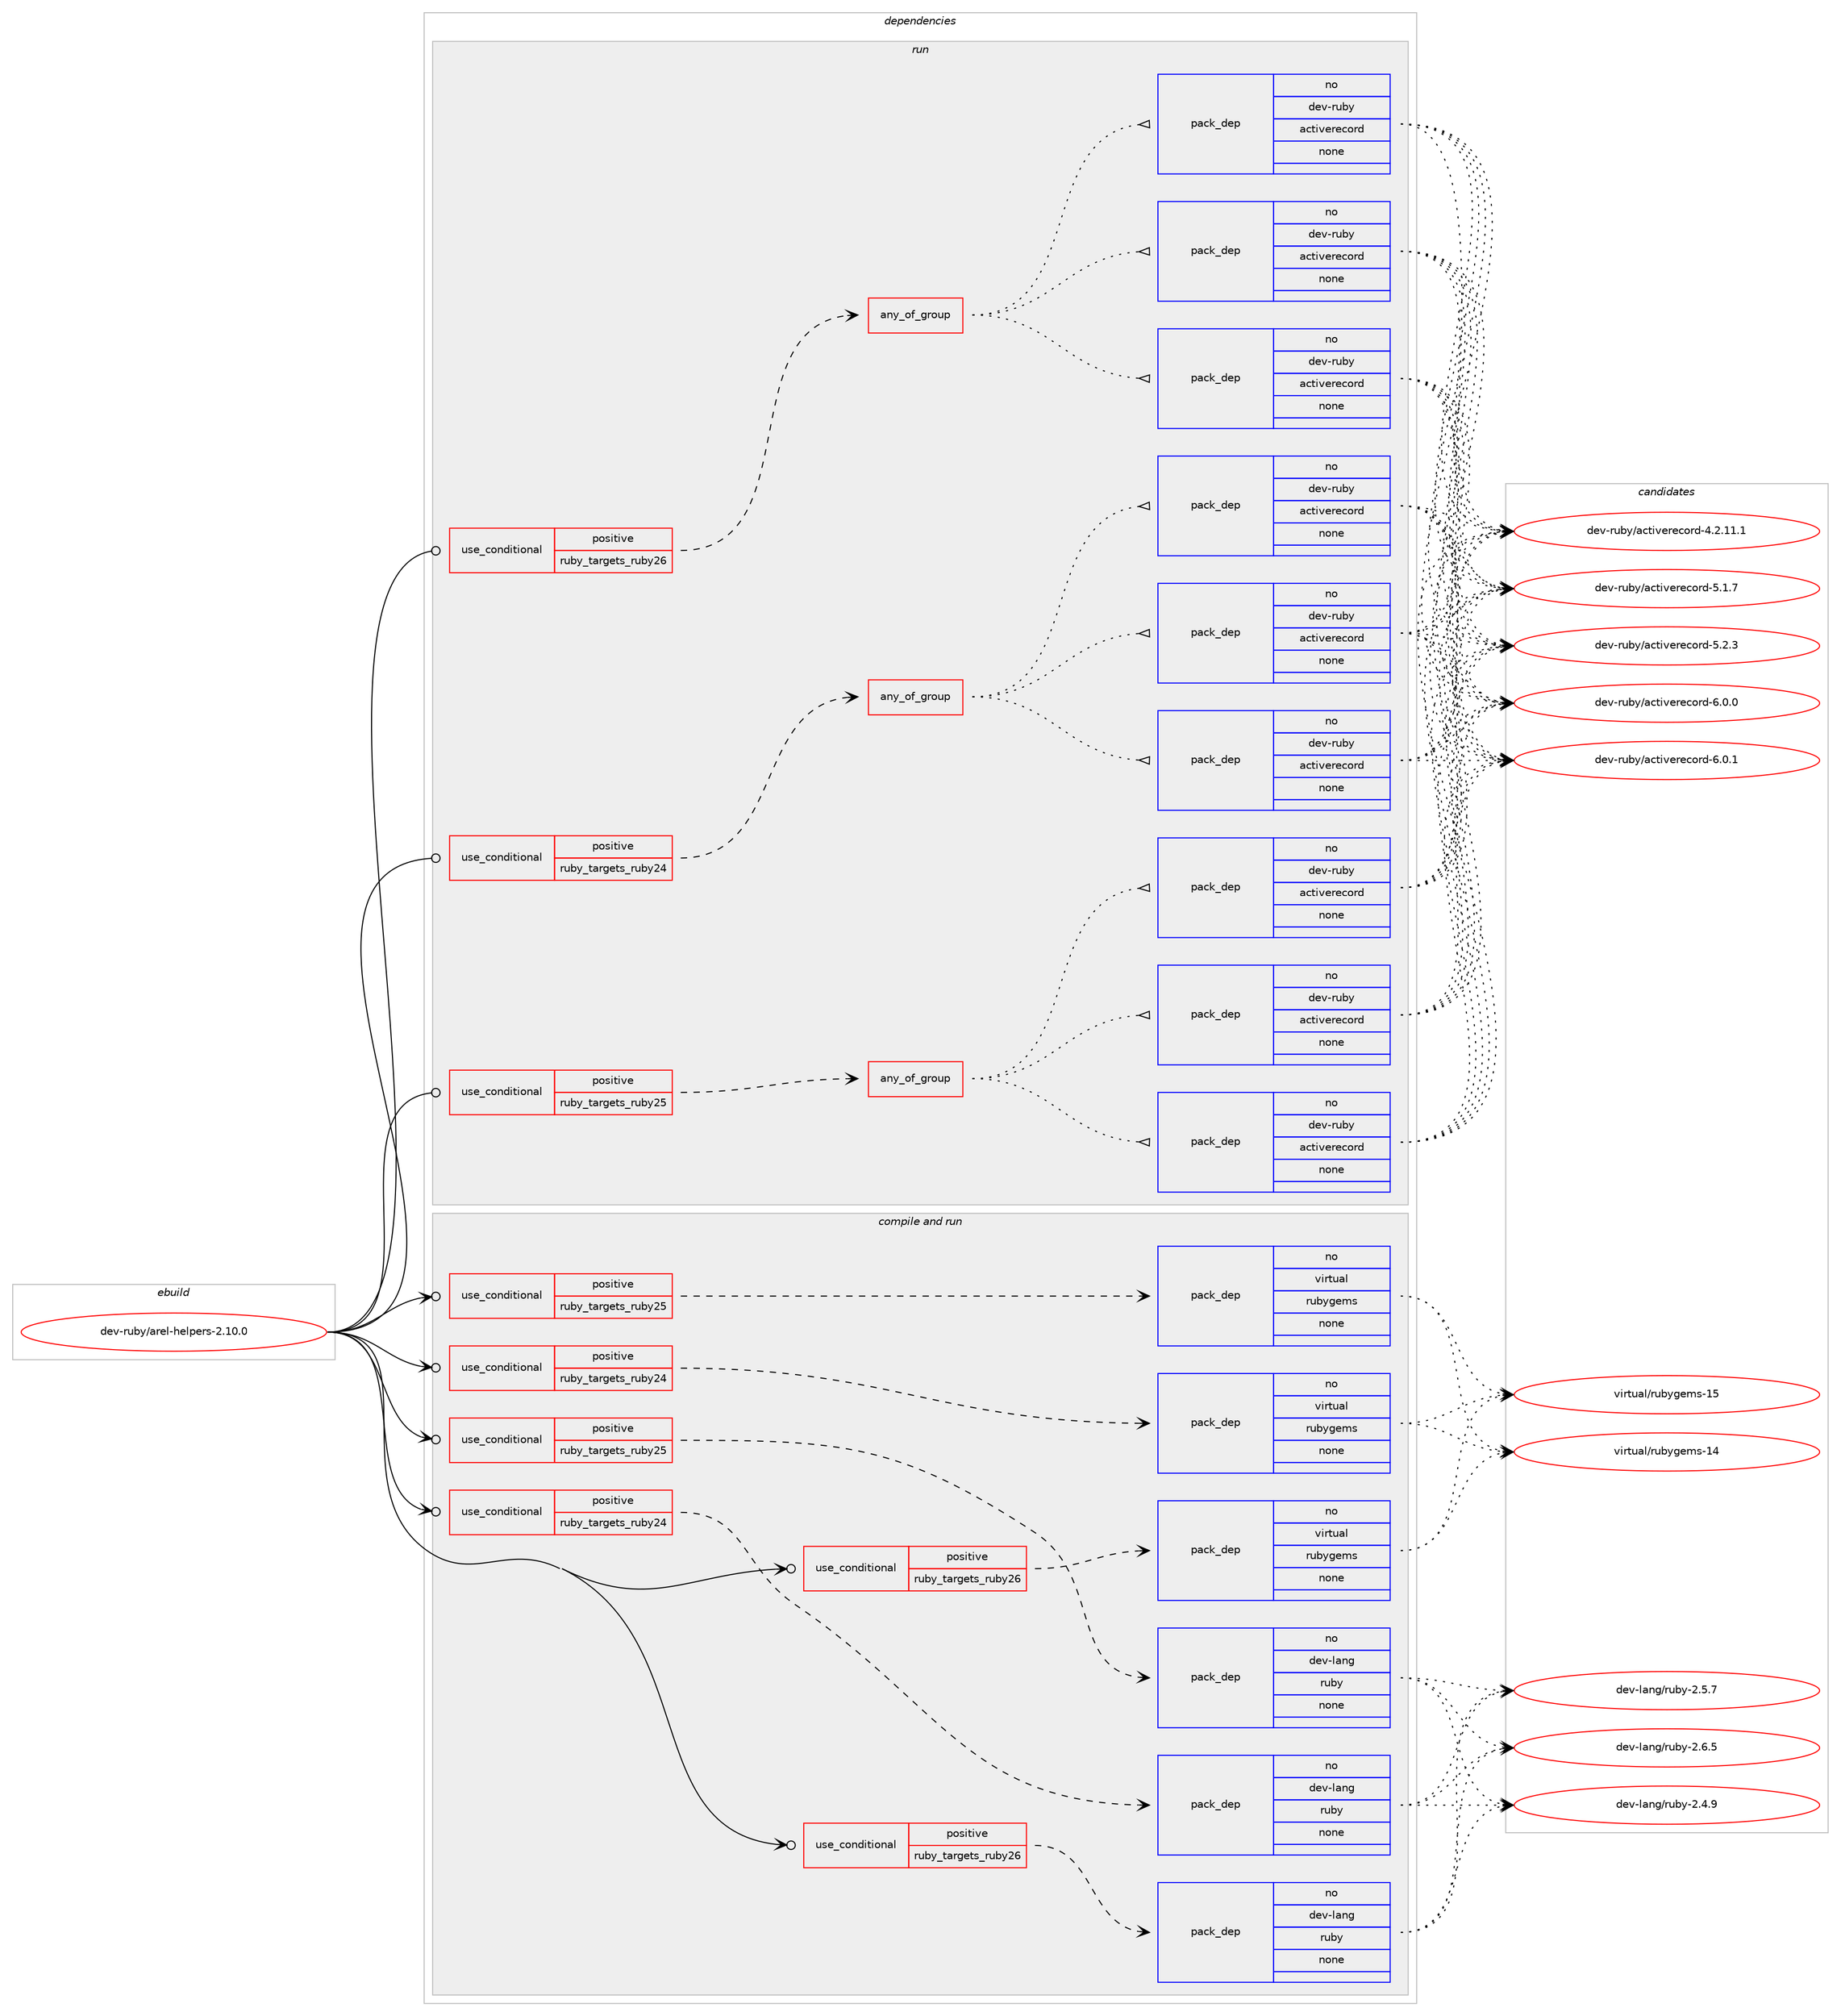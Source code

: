 digraph prolog {

# *************
# Graph options
# *************

newrank=true;
concentrate=true;
compound=true;
graph [rankdir=LR,fontname=Helvetica,fontsize=10,ranksep=1.5];#, ranksep=2.5, nodesep=0.2];
edge  [arrowhead=vee];
node  [fontname=Helvetica,fontsize=10];

# **********
# The ebuild
# **********

subgraph cluster_leftcol {
color=gray;
rank=same;
label=<<i>ebuild</i>>;
id [label="dev-ruby/arel-helpers-2.10.0", color=red, width=4, href="../dev-ruby/arel-helpers-2.10.0.svg"];
}

# ****************
# The dependencies
# ****************

subgraph cluster_midcol {
color=gray;
label=<<i>dependencies</i>>;
subgraph cluster_compile {
fillcolor="#eeeeee";
style=filled;
label=<<i>compile</i>>;
}
subgraph cluster_compileandrun {
fillcolor="#eeeeee";
style=filled;
label=<<i>compile and run</i>>;
subgraph cond157963 {
dependency676679 [label=<<TABLE BORDER="0" CELLBORDER="1" CELLSPACING="0" CELLPADDING="4"><TR><TD ROWSPAN="3" CELLPADDING="10">use_conditional</TD></TR><TR><TD>positive</TD></TR><TR><TD>ruby_targets_ruby24</TD></TR></TABLE>>, shape=none, color=red];
subgraph pack506777 {
dependency676680 [label=<<TABLE BORDER="0" CELLBORDER="1" CELLSPACING="0" CELLPADDING="4" WIDTH="220"><TR><TD ROWSPAN="6" CELLPADDING="30">pack_dep</TD></TR><TR><TD WIDTH="110">no</TD></TR><TR><TD>dev-lang</TD></TR><TR><TD>ruby</TD></TR><TR><TD>none</TD></TR><TR><TD></TD></TR></TABLE>>, shape=none, color=blue];
}
dependency676679:e -> dependency676680:w [weight=20,style="dashed",arrowhead="vee"];
}
id:e -> dependency676679:w [weight=20,style="solid",arrowhead="odotvee"];
subgraph cond157964 {
dependency676681 [label=<<TABLE BORDER="0" CELLBORDER="1" CELLSPACING="0" CELLPADDING="4"><TR><TD ROWSPAN="3" CELLPADDING="10">use_conditional</TD></TR><TR><TD>positive</TD></TR><TR><TD>ruby_targets_ruby24</TD></TR></TABLE>>, shape=none, color=red];
subgraph pack506778 {
dependency676682 [label=<<TABLE BORDER="0" CELLBORDER="1" CELLSPACING="0" CELLPADDING="4" WIDTH="220"><TR><TD ROWSPAN="6" CELLPADDING="30">pack_dep</TD></TR><TR><TD WIDTH="110">no</TD></TR><TR><TD>virtual</TD></TR><TR><TD>rubygems</TD></TR><TR><TD>none</TD></TR><TR><TD></TD></TR></TABLE>>, shape=none, color=blue];
}
dependency676681:e -> dependency676682:w [weight=20,style="dashed",arrowhead="vee"];
}
id:e -> dependency676681:w [weight=20,style="solid",arrowhead="odotvee"];
subgraph cond157965 {
dependency676683 [label=<<TABLE BORDER="0" CELLBORDER="1" CELLSPACING="0" CELLPADDING="4"><TR><TD ROWSPAN="3" CELLPADDING="10">use_conditional</TD></TR><TR><TD>positive</TD></TR><TR><TD>ruby_targets_ruby25</TD></TR></TABLE>>, shape=none, color=red];
subgraph pack506779 {
dependency676684 [label=<<TABLE BORDER="0" CELLBORDER="1" CELLSPACING="0" CELLPADDING="4" WIDTH="220"><TR><TD ROWSPAN="6" CELLPADDING="30">pack_dep</TD></TR><TR><TD WIDTH="110">no</TD></TR><TR><TD>dev-lang</TD></TR><TR><TD>ruby</TD></TR><TR><TD>none</TD></TR><TR><TD></TD></TR></TABLE>>, shape=none, color=blue];
}
dependency676683:e -> dependency676684:w [weight=20,style="dashed",arrowhead="vee"];
}
id:e -> dependency676683:w [weight=20,style="solid",arrowhead="odotvee"];
subgraph cond157966 {
dependency676685 [label=<<TABLE BORDER="0" CELLBORDER="1" CELLSPACING="0" CELLPADDING="4"><TR><TD ROWSPAN="3" CELLPADDING="10">use_conditional</TD></TR><TR><TD>positive</TD></TR><TR><TD>ruby_targets_ruby25</TD></TR></TABLE>>, shape=none, color=red];
subgraph pack506780 {
dependency676686 [label=<<TABLE BORDER="0" CELLBORDER="1" CELLSPACING="0" CELLPADDING="4" WIDTH="220"><TR><TD ROWSPAN="6" CELLPADDING="30">pack_dep</TD></TR><TR><TD WIDTH="110">no</TD></TR><TR><TD>virtual</TD></TR><TR><TD>rubygems</TD></TR><TR><TD>none</TD></TR><TR><TD></TD></TR></TABLE>>, shape=none, color=blue];
}
dependency676685:e -> dependency676686:w [weight=20,style="dashed",arrowhead="vee"];
}
id:e -> dependency676685:w [weight=20,style="solid",arrowhead="odotvee"];
subgraph cond157967 {
dependency676687 [label=<<TABLE BORDER="0" CELLBORDER="1" CELLSPACING="0" CELLPADDING="4"><TR><TD ROWSPAN="3" CELLPADDING="10">use_conditional</TD></TR><TR><TD>positive</TD></TR><TR><TD>ruby_targets_ruby26</TD></TR></TABLE>>, shape=none, color=red];
subgraph pack506781 {
dependency676688 [label=<<TABLE BORDER="0" CELLBORDER="1" CELLSPACING="0" CELLPADDING="4" WIDTH="220"><TR><TD ROWSPAN="6" CELLPADDING="30">pack_dep</TD></TR><TR><TD WIDTH="110">no</TD></TR><TR><TD>dev-lang</TD></TR><TR><TD>ruby</TD></TR><TR><TD>none</TD></TR><TR><TD></TD></TR></TABLE>>, shape=none, color=blue];
}
dependency676687:e -> dependency676688:w [weight=20,style="dashed",arrowhead="vee"];
}
id:e -> dependency676687:w [weight=20,style="solid",arrowhead="odotvee"];
subgraph cond157968 {
dependency676689 [label=<<TABLE BORDER="0" CELLBORDER="1" CELLSPACING="0" CELLPADDING="4"><TR><TD ROWSPAN="3" CELLPADDING="10">use_conditional</TD></TR><TR><TD>positive</TD></TR><TR><TD>ruby_targets_ruby26</TD></TR></TABLE>>, shape=none, color=red];
subgraph pack506782 {
dependency676690 [label=<<TABLE BORDER="0" CELLBORDER="1" CELLSPACING="0" CELLPADDING="4" WIDTH="220"><TR><TD ROWSPAN="6" CELLPADDING="30">pack_dep</TD></TR><TR><TD WIDTH="110">no</TD></TR><TR><TD>virtual</TD></TR><TR><TD>rubygems</TD></TR><TR><TD>none</TD></TR><TR><TD></TD></TR></TABLE>>, shape=none, color=blue];
}
dependency676689:e -> dependency676690:w [weight=20,style="dashed",arrowhead="vee"];
}
id:e -> dependency676689:w [weight=20,style="solid",arrowhead="odotvee"];
}
subgraph cluster_run {
fillcolor="#eeeeee";
style=filled;
label=<<i>run</i>>;
subgraph cond157969 {
dependency676691 [label=<<TABLE BORDER="0" CELLBORDER="1" CELLSPACING="0" CELLPADDING="4"><TR><TD ROWSPAN="3" CELLPADDING="10">use_conditional</TD></TR><TR><TD>positive</TD></TR><TR><TD>ruby_targets_ruby24</TD></TR></TABLE>>, shape=none, color=red];
subgraph any11561 {
dependency676692 [label=<<TABLE BORDER="0" CELLBORDER="1" CELLSPACING="0" CELLPADDING="4"><TR><TD CELLPADDING="10">any_of_group</TD></TR></TABLE>>, shape=none, color=red];subgraph pack506783 {
dependency676693 [label=<<TABLE BORDER="0" CELLBORDER="1" CELLSPACING="0" CELLPADDING="4" WIDTH="220"><TR><TD ROWSPAN="6" CELLPADDING="30">pack_dep</TD></TR><TR><TD WIDTH="110">no</TD></TR><TR><TD>dev-ruby</TD></TR><TR><TD>activerecord</TD></TR><TR><TD>none</TD></TR><TR><TD></TD></TR></TABLE>>, shape=none, color=blue];
}
dependency676692:e -> dependency676693:w [weight=20,style="dotted",arrowhead="oinv"];
subgraph pack506784 {
dependency676694 [label=<<TABLE BORDER="0" CELLBORDER="1" CELLSPACING="0" CELLPADDING="4" WIDTH="220"><TR><TD ROWSPAN="6" CELLPADDING="30">pack_dep</TD></TR><TR><TD WIDTH="110">no</TD></TR><TR><TD>dev-ruby</TD></TR><TR><TD>activerecord</TD></TR><TR><TD>none</TD></TR><TR><TD></TD></TR></TABLE>>, shape=none, color=blue];
}
dependency676692:e -> dependency676694:w [weight=20,style="dotted",arrowhead="oinv"];
subgraph pack506785 {
dependency676695 [label=<<TABLE BORDER="0" CELLBORDER="1" CELLSPACING="0" CELLPADDING="4" WIDTH="220"><TR><TD ROWSPAN="6" CELLPADDING="30">pack_dep</TD></TR><TR><TD WIDTH="110">no</TD></TR><TR><TD>dev-ruby</TD></TR><TR><TD>activerecord</TD></TR><TR><TD>none</TD></TR><TR><TD></TD></TR></TABLE>>, shape=none, color=blue];
}
dependency676692:e -> dependency676695:w [weight=20,style="dotted",arrowhead="oinv"];
}
dependency676691:e -> dependency676692:w [weight=20,style="dashed",arrowhead="vee"];
}
id:e -> dependency676691:w [weight=20,style="solid",arrowhead="odot"];
subgraph cond157970 {
dependency676696 [label=<<TABLE BORDER="0" CELLBORDER="1" CELLSPACING="0" CELLPADDING="4"><TR><TD ROWSPAN="3" CELLPADDING="10">use_conditional</TD></TR><TR><TD>positive</TD></TR><TR><TD>ruby_targets_ruby25</TD></TR></TABLE>>, shape=none, color=red];
subgraph any11562 {
dependency676697 [label=<<TABLE BORDER="0" CELLBORDER="1" CELLSPACING="0" CELLPADDING="4"><TR><TD CELLPADDING="10">any_of_group</TD></TR></TABLE>>, shape=none, color=red];subgraph pack506786 {
dependency676698 [label=<<TABLE BORDER="0" CELLBORDER="1" CELLSPACING="0" CELLPADDING="4" WIDTH="220"><TR><TD ROWSPAN="6" CELLPADDING="30">pack_dep</TD></TR><TR><TD WIDTH="110">no</TD></TR><TR><TD>dev-ruby</TD></TR><TR><TD>activerecord</TD></TR><TR><TD>none</TD></TR><TR><TD></TD></TR></TABLE>>, shape=none, color=blue];
}
dependency676697:e -> dependency676698:w [weight=20,style="dotted",arrowhead="oinv"];
subgraph pack506787 {
dependency676699 [label=<<TABLE BORDER="0" CELLBORDER="1" CELLSPACING="0" CELLPADDING="4" WIDTH="220"><TR><TD ROWSPAN="6" CELLPADDING="30">pack_dep</TD></TR><TR><TD WIDTH="110">no</TD></TR><TR><TD>dev-ruby</TD></TR><TR><TD>activerecord</TD></TR><TR><TD>none</TD></TR><TR><TD></TD></TR></TABLE>>, shape=none, color=blue];
}
dependency676697:e -> dependency676699:w [weight=20,style="dotted",arrowhead="oinv"];
subgraph pack506788 {
dependency676700 [label=<<TABLE BORDER="0" CELLBORDER="1" CELLSPACING="0" CELLPADDING="4" WIDTH="220"><TR><TD ROWSPAN="6" CELLPADDING="30">pack_dep</TD></TR><TR><TD WIDTH="110">no</TD></TR><TR><TD>dev-ruby</TD></TR><TR><TD>activerecord</TD></TR><TR><TD>none</TD></TR><TR><TD></TD></TR></TABLE>>, shape=none, color=blue];
}
dependency676697:e -> dependency676700:w [weight=20,style="dotted",arrowhead="oinv"];
}
dependency676696:e -> dependency676697:w [weight=20,style="dashed",arrowhead="vee"];
}
id:e -> dependency676696:w [weight=20,style="solid",arrowhead="odot"];
subgraph cond157971 {
dependency676701 [label=<<TABLE BORDER="0" CELLBORDER="1" CELLSPACING="0" CELLPADDING="4"><TR><TD ROWSPAN="3" CELLPADDING="10">use_conditional</TD></TR><TR><TD>positive</TD></TR><TR><TD>ruby_targets_ruby26</TD></TR></TABLE>>, shape=none, color=red];
subgraph any11563 {
dependency676702 [label=<<TABLE BORDER="0" CELLBORDER="1" CELLSPACING="0" CELLPADDING="4"><TR><TD CELLPADDING="10">any_of_group</TD></TR></TABLE>>, shape=none, color=red];subgraph pack506789 {
dependency676703 [label=<<TABLE BORDER="0" CELLBORDER="1" CELLSPACING="0" CELLPADDING="4" WIDTH="220"><TR><TD ROWSPAN="6" CELLPADDING="30">pack_dep</TD></TR><TR><TD WIDTH="110">no</TD></TR><TR><TD>dev-ruby</TD></TR><TR><TD>activerecord</TD></TR><TR><TD>none</TD></TR><TR><TD></TD></TR></TABLE>>, shape=none, color=blue];
}
dependency676702:e -> dependency676703:w [weight=20,style="dotted",arrowhead="oinv"];
subgraph pack506790 {
dependency676704 [label=<<TABLE BORDER="0" CELLBORDER="1" CELLSPACING="0" CELLPADDING="4" WIDTH="220"><TR><TD ROWSPAN="6" CELLPADDING="30">pack_dep</TD></TR><TR><TD WIDTH="110">no</TD></TR><TR><TD>dev-ruby</TD></TR><TR><TD>activerecord</TD></TR><TR><TD>none</TD></TR><TR><TD></TD></TR></TABLE>>, shape=none, color=blue];
}
dependency676702:e -> dependency676704:w [weight=20,style="dotted",arrowhead="oinv"];
subgraph pack506791 {
dependency676705 [label=<<TABLE BORDER="0" CELLBORDER="1" CELLSPACING="0" CELLPADDING="4" WIDTH="220"><TR><TD ROWSPAN="6" CELLPADDING="30">pack_dep</TD></TR><TR><TD WIDTH="110">no</TD></TR><TR><TD>dev-ruby</TD></TR><TR><TD>activerecord</TD></TR><TR><TD>none</TD></TR><TR><TD></TD></TR></TABLE>>, shape=none, color=blue];
}
dependency676702:e -> dependency676705:w [weight=20,style="dotted",arrowhead="oinv"];
}
dependency676701:e -> dependency676702:w [weight=20,style="dashed",arrowhead="vee"];
}
id:e -> dependency676701:w [weight=20,style="solid",arrowhead="odot"];
}
}

# **************
# The candidates
# **************

subgraph cluster_choices {
rank=same;
color=gray;
label=<<i>candidates</i>>;

subgraph choice506777 {
color=black;
nodesep=1;
choice10010111845108971101034711411798121455046524657 [label="dev-lang/ruby-2.4.9", color=red, width=4,href="../dev-lang/ruby-2.4.9.svg"];
choice10010111845108971101034711411798121455046534655 [label="dev-lang/ruby-2.5.7", color=red, width=4,href="../dev-lang/ruby-2.5.7.svg"];
choice10010111845108971101034711411798121455046544653 [label="dev-lang/ruby-2.6.5", color=red, width=4,href="../dev-lang/ruby-2.6.5.svg"];
dependency676680:e -> choice10010111845108971101034711411798121455046524657:w [style=dotted,weight="100"];
dependency676680:e -> choice10010111845108971101034711411798121455046534655:w [style=dotted,weight="100"];
dependency676680:e -> choice10010111845108971101034711411798121455046544653:w [style=dotted,weight="100"];
}
subgraph choice506778 {
color=black;
nodesep=1;
choice118105114116117971084711411798121103101109115454952 [label="virtual/rubygems-14", color=red, width=4,href="../virtual/rubygems-14.svg"];
choice118105114116117971084711411798121103101109115454953 [label="virtual/rubygems-15", color=red, width=4,href="../virtual/rubygems-15.svg"];
dependency676682:e -> choice118105114116117971084711411798121103101109115454952:w [style=dotted,weight="100"];
dependency676682:e -> choice118105114116117971084711411798121103101109115454953:w [style=dotted,weight="100"];
}
subgraph choice506779 {
color=black;
nodesep=1;
choice10010111845108971101034711411798121455046524657 [label="dev-lang/ruby-2.4.9", color=red, width=4,href="../dev-lang/ruby-2.4.9.svg"];
choice10010111845108971101034711411798121455046534655 [label="dev-lang/ruby-2.5.7", color=red, width=4,href="../dev-lang/ruby-2.5.7.svg"];
choice10010111845108971101034711411798121455046544653 [label="dev-lang/ruby-2.6.5", color=red, width=4,href="../dev-lang/ruby-2.6.5.svg"];
dependency676684:e -> choice10010111845108971101034711411798121455046524657:w [style=dotted,weight="100"];
dependency676684:e -> choice10010111845108971101034711411798121455046534655:w [style=dotted,weight="100"];
dependency676684:e -> choice10010111845108971101034711411798121455046544653:w [style=dotted,weight="100"];
}
subgraph choice506780 {
color=black;
nodesep=1;
choice118105114116117971084711411798121103101109115454952 [label="virtual/rubygems-14", color=red, width=4,href="../virtual/rubygems-14.svg"];
choice118105114116117971084711411798121103101109115454953 [label="virtual/rubygems-15", color=red, width=4,href="../virtual/rubygems-15.svg"];
dependency676686:e -> choice118105114116117971084711411798121103101109115454952:w [style=dotted,weight="100"];
dependency676686:e -> choice118105114116117971084711411798121103101109115454953:w [style=dotted,weight="100"];
}
subgraph choice506781 {
color=black;
nodesep=1;
choice10010111845108971101034711411798121455046524657 [label="dev-lang/ruby-2.4.9", color=red, width=4,href="../dev-lang/ruby-2.4.9.svg"];
choice10010111845108971101034711411798121455046534655 [label="dev-lang/ruby-2.5.7", color=red, width=4,href="../dev-lang/ruby-2.5.7.svg"];
choice10010111845108971101034711411798121455046544653 [label="dev-lang/ruby-2.6.5", color=red, width=4,href="../dev-lang/ruby-2.6.5.svg"];
dependency676688:e -> choice10010111845108971101034711411798121455046524657:w [style=dotted,weight="100"];
dependency676688:e -> choice10010111845108971101034711411798121455046534655:w [style=dotted,weight="100"];
dependency676688:e -> choice10010111845108971101034711411798121455046544653:w [style=dotted,weight="100"];
}
subgraph choice506782 {
color=black;
nodesep=1;
choice118105114116117971084711411798121103101109115454952 [label="virtual/rubygems-14", color=red, width=4,href="../virtual/rubygems-14.svg"];
choice118105114116117971084711411798121103101109115454953 [label="virtual/rubygems-15", color=red, width=4,href="../virtual/rubygems-15.svg"];
dependency676690:e -> choice118105114116117971084711411798121103101109115454952:w [style=dotted,weight="100"];
dependency676690:e -> choice118105114116117971084711411798121103101109115454953:w [style=dotted,weight="100"];
}
subgraph choice506783 {
color=black;
nodesep=1;
choice100101118451141179812147979911610511810111410199111114100455246504649494649 [label="dev-ruby/activerecord-4.2.11.1", color=red, width=4,href="../dev-ruby/activerecord-4.2.11.1.svg"];
choice100101118451141179812147979911610511810111410199111114100455346494655 [label="dev-ruby/activerecord-5.1.7", color=red, width=4,href="../dev-ruby/activerecord-5.1.7.svg"];
choice100101118451141179812147979911610511810111410199111114100455346504651 [label="dev-ruby/activerecord-5.2.3", color=red, width=4,href="../dev-ruby/activerecord-5.2.3.svg"];
choice100101118451141179812147979911610511810111410199111114100455446484648 [label="dev-ruby/activerecord-6.0.0", color=red, width=4,href="../dev-ruby/activerecord-6.0.0.svg"];
choice100101118451141179812147979911610511810111410199111114100455446484649 [label="dev-ruby/activerecord-6.0.1", color=red, width=4,href="../dev-ruby/activerecord-6.0.1.svg"];
dependency676693:e -> choice100101118451141179812147979911610511810111410199111114100455246504649494649:w [style=dotted,weight="100"];
dependency676693:e -> choice100101118451141179812147979911610511810111410199111114100455346494655:w [style=dotted,weight="100"];
dependency676693:e -> choice100101118451141179812147979911610511810111410199111114100455346504651:w [style=dotted,weight="100"];
dependency676693:e -> choice100101118451141179812147979911610511810111410199111114100455446484648:w [style=dotted,weight="100"];
dependency676693:e -> choice100101118451141179812147979911610511810111410199111114100455446484649:w [style=dotted,weight="100"];
}
subgraph choice506784 {
color=black;
nodesep=1;
choice100101118451141179812147979911610511810111410199111114100455246504649494649 [label="dev-ruby/activerecord-4.2.11.1", color=red, width=4,href="../dev-ruby/activerecord-4.2.11.1.svg"];
choice100101118451141179812147979911610511810111410199111114100455346494655 [label="dev-ruby/activerecord-5.1.7", color=red, width=4,href="../dev-ruby/activerecord-5.1.7.svg"];
choice100101118451141179812147979911610511810111410199111114100455346504651 [label="dev-ruby/activerecord-5.2.3", color=red, width=4,href="../dev-ruby/activerecord-5.2.3.svg"];
choice100101118451141179812147979911610511810111410199111114100455446484648 [label="dev-ruby/activerecord-6.0.0", color=red, width=4,href="../dev-ruby/activerecord-6.0.0.svg"];
choice100101118451141179812147979911610511810111410199111114100455446484649 [label="dev-ruby/activerecord-6.0.1", color=red, width=4,href="../dev-ruby/activerecord-6.0.1.svg"];
dependency676694:e -> choice100101118451141179812147979911610511810111410199111114100455246504649494649:w [style=dotted,weight="100"];
dependency676694:e -> choice100101118451141179812147979911610511810111410199111114100455346494655:w [style=dotted,weight="100"];
dependency676694:e -> choice100101118451141179812147979911610511810111410199111114100455346504651:w [style=dotted,weight="100"];
dependency676694:e -> choice100101118451141179812147979911610511810111410199111114100455446484648:w [style=dotted,weight="100"];
dependency676694:e -> choice100101118451141179812147979911610511810111410199111114100455446484649:w [style=dotted,weight="100"];
}
subgraph choice506785 {
color=black;
nodesep=1;
choice100101118451141179812147979911610511810111410199111114100455246504649494649 [label="dev-ruby/activerecord-4.2.11.1", color=red, width=4,href="../dev-ruby/activerecord-4.2.11.1.svg"];
choice100101118451141179812147979911610511810111410199111114100455346494655 [label="dev-ruby/activerecord-5.1.7", color=red, width=4,href="../dev-ruby/activerecord-5.1.7.svg"];
choice100101118451141179812147979911610511810111410199111114100455346504651 [label="dev-ruby/activerecord-5.2.3", color=red, width=4,href="../dev-ruby/activerecord-5.2.3.svg"];
choice100101118451141179812147979911610511810111410199111114100455446484648 [label="dev-ruby/activerecord-6.0.0", color=red, width=4,href="../dev-ruby/activerecord-6.0.0.svg"];
choice100101118451141179812147979911610511810111410199111114100455446484649 [label="dev-ruby/activerecord-6.0.1", color=red, width=4,href="../dev-ruby/activerecord-6.0.1.svg"];
dependency676695:e -> choice100101118451141179812147979911610511810111410199111114100455246504649494649:w [style=dotted,weight="100"];
dependency676695:e -> choice100101118451141179812147979911610511810111410199111114100455346494655:w [style=dotted,weight="100"];
dependency676695:e -> choice100101118451141179812147979911610511810111410199111114100455346504651:w [style=dotted,weight="100"];
dependency676695:e -> choice100101118451141179812147979911610511810111410199111114100455446484648:w [style=dotted,weight="100"];
dependency676695:e -> choice100101118451141179812147979911610511810111410199111114100455446484649:w [style=dotted,weight="100"];
}
subgraph choice506786 {
color=black;
nodesep=1;
choice100101118451141179812147979911610511810111410199111114100455246504649494649 [label="dev-ruby/activerecord-4.2.11.1", color=red, width=4,href="../dev-ruby/activerecord-4.2.11.1.svg"];
choice100101118451141179812147979911610511810111410199111114100455346494655 [label="dev-ruby/activerecord-5.1.7", color=red, width=4,href="../dev-ruby/activerecord-5.1.7.svg"];
choice100101118451141179812147979911610511810111410199111114100455346504651 [label="dev-ruby/activerecord-5.2.3", color=red, width=4,href="../dev-ruby/activerecord-5.2.3.svg"];
choice100101118451141179812147979911610511810111410199111114100455446484648 [label="dev-ruby/activerecord-6.0.0", color=red, width=4,href="../dev-ruby/activerecord-6.0.0.svg"];
choice100101118451141179812147979911610511810111410199111114100455446484649 [label="dev-ruby/activerecord-6.0.1", color=red, width=4,href="../dev-ruby/activerecord-6.0.1.svg"];
dependency676698:e -> choice100101118451141179812147979911610511810111410199111114100455246504649494649:w [style=dotted,weight="100"];
dependency676698:e -> choice100101118451141179812147979911610511810111410199111114100455346494655:w [style=dotted,weight="100"];
dependency676698:e -> choice100101118451141179812147979911610511810111410199111114100455346504651:w [style=dotted,weight="100"];
dependency676698:e -> choice100101118451141179812147979911610511810111410199111114100455446484648:w [style=dotted,weight="100"];
dependency676698:e -> choice100101118451141179812147979911610511810111410199111114100455446484649:w [style=dotted,weight="100"];
}
subgraph choice506787 {
color=black;
nodesep=1;
choice100101118451141179812147979911610511810111410199111114100455246504649494649 [label="dev-ruby/activerecord-4.2.11.1", color=red, width=4,href="../dev-ruby/activerecord-4.2.11.1.svg"];
choice100101118451141179812147979911610511810111410199111114100455346494655 [label="dev-ruby/activerecord-5.1.7", color=red, width=4,href="../dev-ruby/activerecord-5.1.7.svg"];
choice100101118451141179812147979911610511810111410199111114100455346504651 [label="dev-ruby/activerecord-5.2.3", color=red, width=4,href="../dev-ruby/activerecord-5.2.3.svg"];
choice100101118451141179812147979911610511810111410199111114100455446484648 [label="dev-ruby/activerecord-6.0.0", color=red, width=4,href="../dev-ruby/activerecord-6.0.0.svg"];
choice100101118451141179812147979911610511810111410199111114100455446484649 [label="dev-ruby/activerecord-6.0.1", color=red, width=4,href="../dev-ruby/activerecord-6.0.1.svg"];
dependency676699:e -> choice100101118451141179812147979911610511810111410199111114100455246504649494649:w [style=dotted,weight="100"];
dependency676699:e -> choice100101118451141179812147979911610511810111410199111114100455346494655:w [style=dotted,weight="100"];
dependency676699:e -> choice100101118451141179812147979911610511810111410199111114100455346504651:w [style=dotted,weight="100"];
dependency676699:e -> choice100101118451141179812147979911610511810111410199111114100455446484648:w [style=dotted,weight="100"];
dependency676699:e -> choice100101118451141179812147979911610511810111410199111114100455446484649:w [style=dotted,weight="100"];
}
subgraph choice506788 {
color=black;
nodesep=1;
choice100101118451141179812147979911610511810111410199111114100455246504649494649 [label="dev-ruby/activerecord-4.2.11.1", color=red, width=4,href="../dev-ruby/activerecord-4.2.11.1.svg"];
choice100101118451141179812147979911610511810111410199111114100455346494655 [label="dev-ruby/activerecord-5.1.7", color=red, width=4,href="../dev-ruby/activerecord-5.1.7.svg"];
choice100101118451141179812147979911610511810111410199111114100455346504651 [label="dev-ruby/activerecord-5.2.3", color=red, width=4,href="../dev-ruby/activerecord-5.2.3.svg"];
choice100101118451141179812147979911610511810111410199111114100455446484648 [label="dev-ruby/activerecord-6.0.0", color=red, width=4,href="../dev-ruby/activerecord-6.0.0.svg"];
choice100101118451141179812147979911610511810111410199111114100455446484649 [label="dev-ruby/activerecord-6.0.1", color=red, width=4,href="../dev-ruby/activerecord-6.0.1.svg"];
dependency676700:e -> choice100101118451141179812147979911610511810111410199111114100455246504649494649:w [style=dotted,weight="100"];
dependency676700:e -> choice100101118451141179812147979911610511810111410199111114100455346494655:w [style=dotted,weight="100"];
dependency676700:e -> choice100101118451141179812147979911610511810111410199111114100455346504651:w [style=dotted,weight="100"];
dependency676700:e -> choice100101118451141179812147979911610511810111410199111114100455446484648:w [style=dotted,weight="100"];
dependency676700:e -> choice100101118451141179812147979911610511810111410199111114100455446484649:w [style=dotted,weight="100"];
}
subgraph choice506789 {
color=black;
nodesep=1;
choice100101118451141179812147979911610511810111410199111114100455246504649494649 [label="dev-ruby/activerecord-4.2.11.1", color=red, width=4,href="../dev-ruby/activerecord-4.2.11.1.svg"];
choice100101118451141179812147979911610511810111410199111114100455346494655 [label="dev-ruby/activerecord-5.1.7", color=red, width=4,href="../dev-ruby/activerecord-5.1.7.svg"];
choice100101118451141179812147979911610511810111410199111114100455346504651 [label="dev-ruby/activerecord-5.2.3", color=red, width=4,href="../dev-ruby/activerecord-5.2.3.svg"];
choice100101118451141179812147979911610511810111410199111114100455446484648 [label="dev-ruby/activerecord-6.0.0", color=red, width=4,href="../dev-ruby/activerecord-6.0.0.svg"];
choice100101118451141179812147979911610511810111410199111114100455446484649 [label="dev-ruby/activerecord-6.0.1", color=red, width=4,href="../dev-ruby/activerecord-6.0.1.svg"];
dependency676703:e -> choice100101118451141179812147979911610511810111410199111114100455246504649494649:w [style=dotted,weight="100"];
dependency676703:e -> choice100101118451141179812147979911610511810111410199111114100455346494655:w [style=dotted,weight="100"];
dependency676703:e -> choice100101118451141179812147979911610511810111410199111114100455346504651:w [style=dotted,weight="100"];
dependency676703:e -> choice100101118451141179812147979911610511810111410199111114100455446484648:w [style=dotted,weight="100"];
dependency676703:e -> choice100101118451141179812147979911610511810111410199111114100455446484649:w [style=dotted,weight="100"];
}
subgraph choice506790 {
color=black;
nodesep=1;
choice100101118451141179812147979911610511810111410199111114100455246504649494649 [label="dev-ruby/activerecord-4.2.11.1", color=red, width=4,href="../dev-ruby/activerecord-4.2.11.1.svg"];
choice100101118451141179812147979911610511810111410199111114100455346494655 [label="dev-ruby/activerecord-5.1.7", color=red, width=4,href="../dev-ruby/activerecord-5.1.7.svg"];
choice100101118451141179812147979911610511810111410199111114100455346504651 [label="dev-ruby/activerecord-5.2.3", color=red, width=4,href="../dev-ruby/activerecord-5.2.3.svg"];
choice100101118451141179812147979911610511810111410199111114100455446484648 [label="dev-ruby/activerecord-6.0.0", color=red, width=4,href="../dev-ruby/activerecord-6.0.0.svg"];
choice100101118451141179812147979911610511810111410199111114100455446484649 [label="dev-ruby/activerecord-6.0.1", color=red, width=4,href="../dev-ruby/activerecord-6.0.1.svg"];
dependency676704:e -> choice100101118451141179812147979911610511810111410199111114100455246504649494649:w [style=dotted,weight="100"];
dependency676704:e -> choice100101118451141179812147979911610511810111410199111114100455346494655:w [style=dotted,weight="100"];
dependency676704:e -> choice100101118451141179812147979911610511810111410199111114100455346504651:w [style=dotted,weight="100"];
dependency676704:e -> choice100101118451141179812147979911610511810111410199111114100455446484648:w [style=dotted,weight="100"];
dependency676704:e -> choice100101118451141179812147979911610511810111410199111114100455446484649:w [style=dotted,weight="100"];
}
subgraph choice506791 {
color=black;
nodesep=1;
choice100101118451141179812147979911610511810111410199111114100455246504649494649 [label="dev-ruby/activerecord-4.2.11.1", color=red, width=4,href="../dev-ruby/activerecord-4.2.11.1.svg"];
choice100101118451141179812147979911610511810111410199111114100455346494655 [label="dev-ruby/activerecord-5.1.7", color=red, width=4,href="../dev-ruby/activerecord-5.1.7.svg"];
choice100101118451141179812147979911610511810111410199111114100455346504651 [label="dev-ruby/activerecord-5.2.3", color=red, width=4,href="../dev-ruby/activerecord-5.2.3.svg"];
choice100101118451141179812147979911610511810111410199111114100455446484648 [label="dev-ruby/activerecord-6.0.0", color=red, width=4,href="../dev-ruby/activerecord-6.0.0.svg"];
choice100101118451141179812147979911610511810111410199111114100455446484649 [label="dev-ruby/activerecord-6.0.1", color=red, width=4,href="../dev-ruby/activerecord-6.0.1.svg"];
dependency676705:e -> choice100101118451141179812147979911610511810111410199111114100455246504649494649:w [style=dotted,weight="100"];
dependency676705:e -> choice100101118451141179812147979911610511810111410199111114100455346494655:w [style=dotted,weight="100"];
dependency676705:e -> choice100101118451141179812147979911610511810111410199111114100455346504651:w [style=dotted,weight="100"];
dependency676705:e -> choice100101118451141179812147979911610511810111410199111114100455446484648:w [style=dotted,weight="100"];
dependency676705:e -> choice100101118451141179812147979911610511810111410199111114100455446484649:w [style=dotted,weight="100"];
}
}

}
